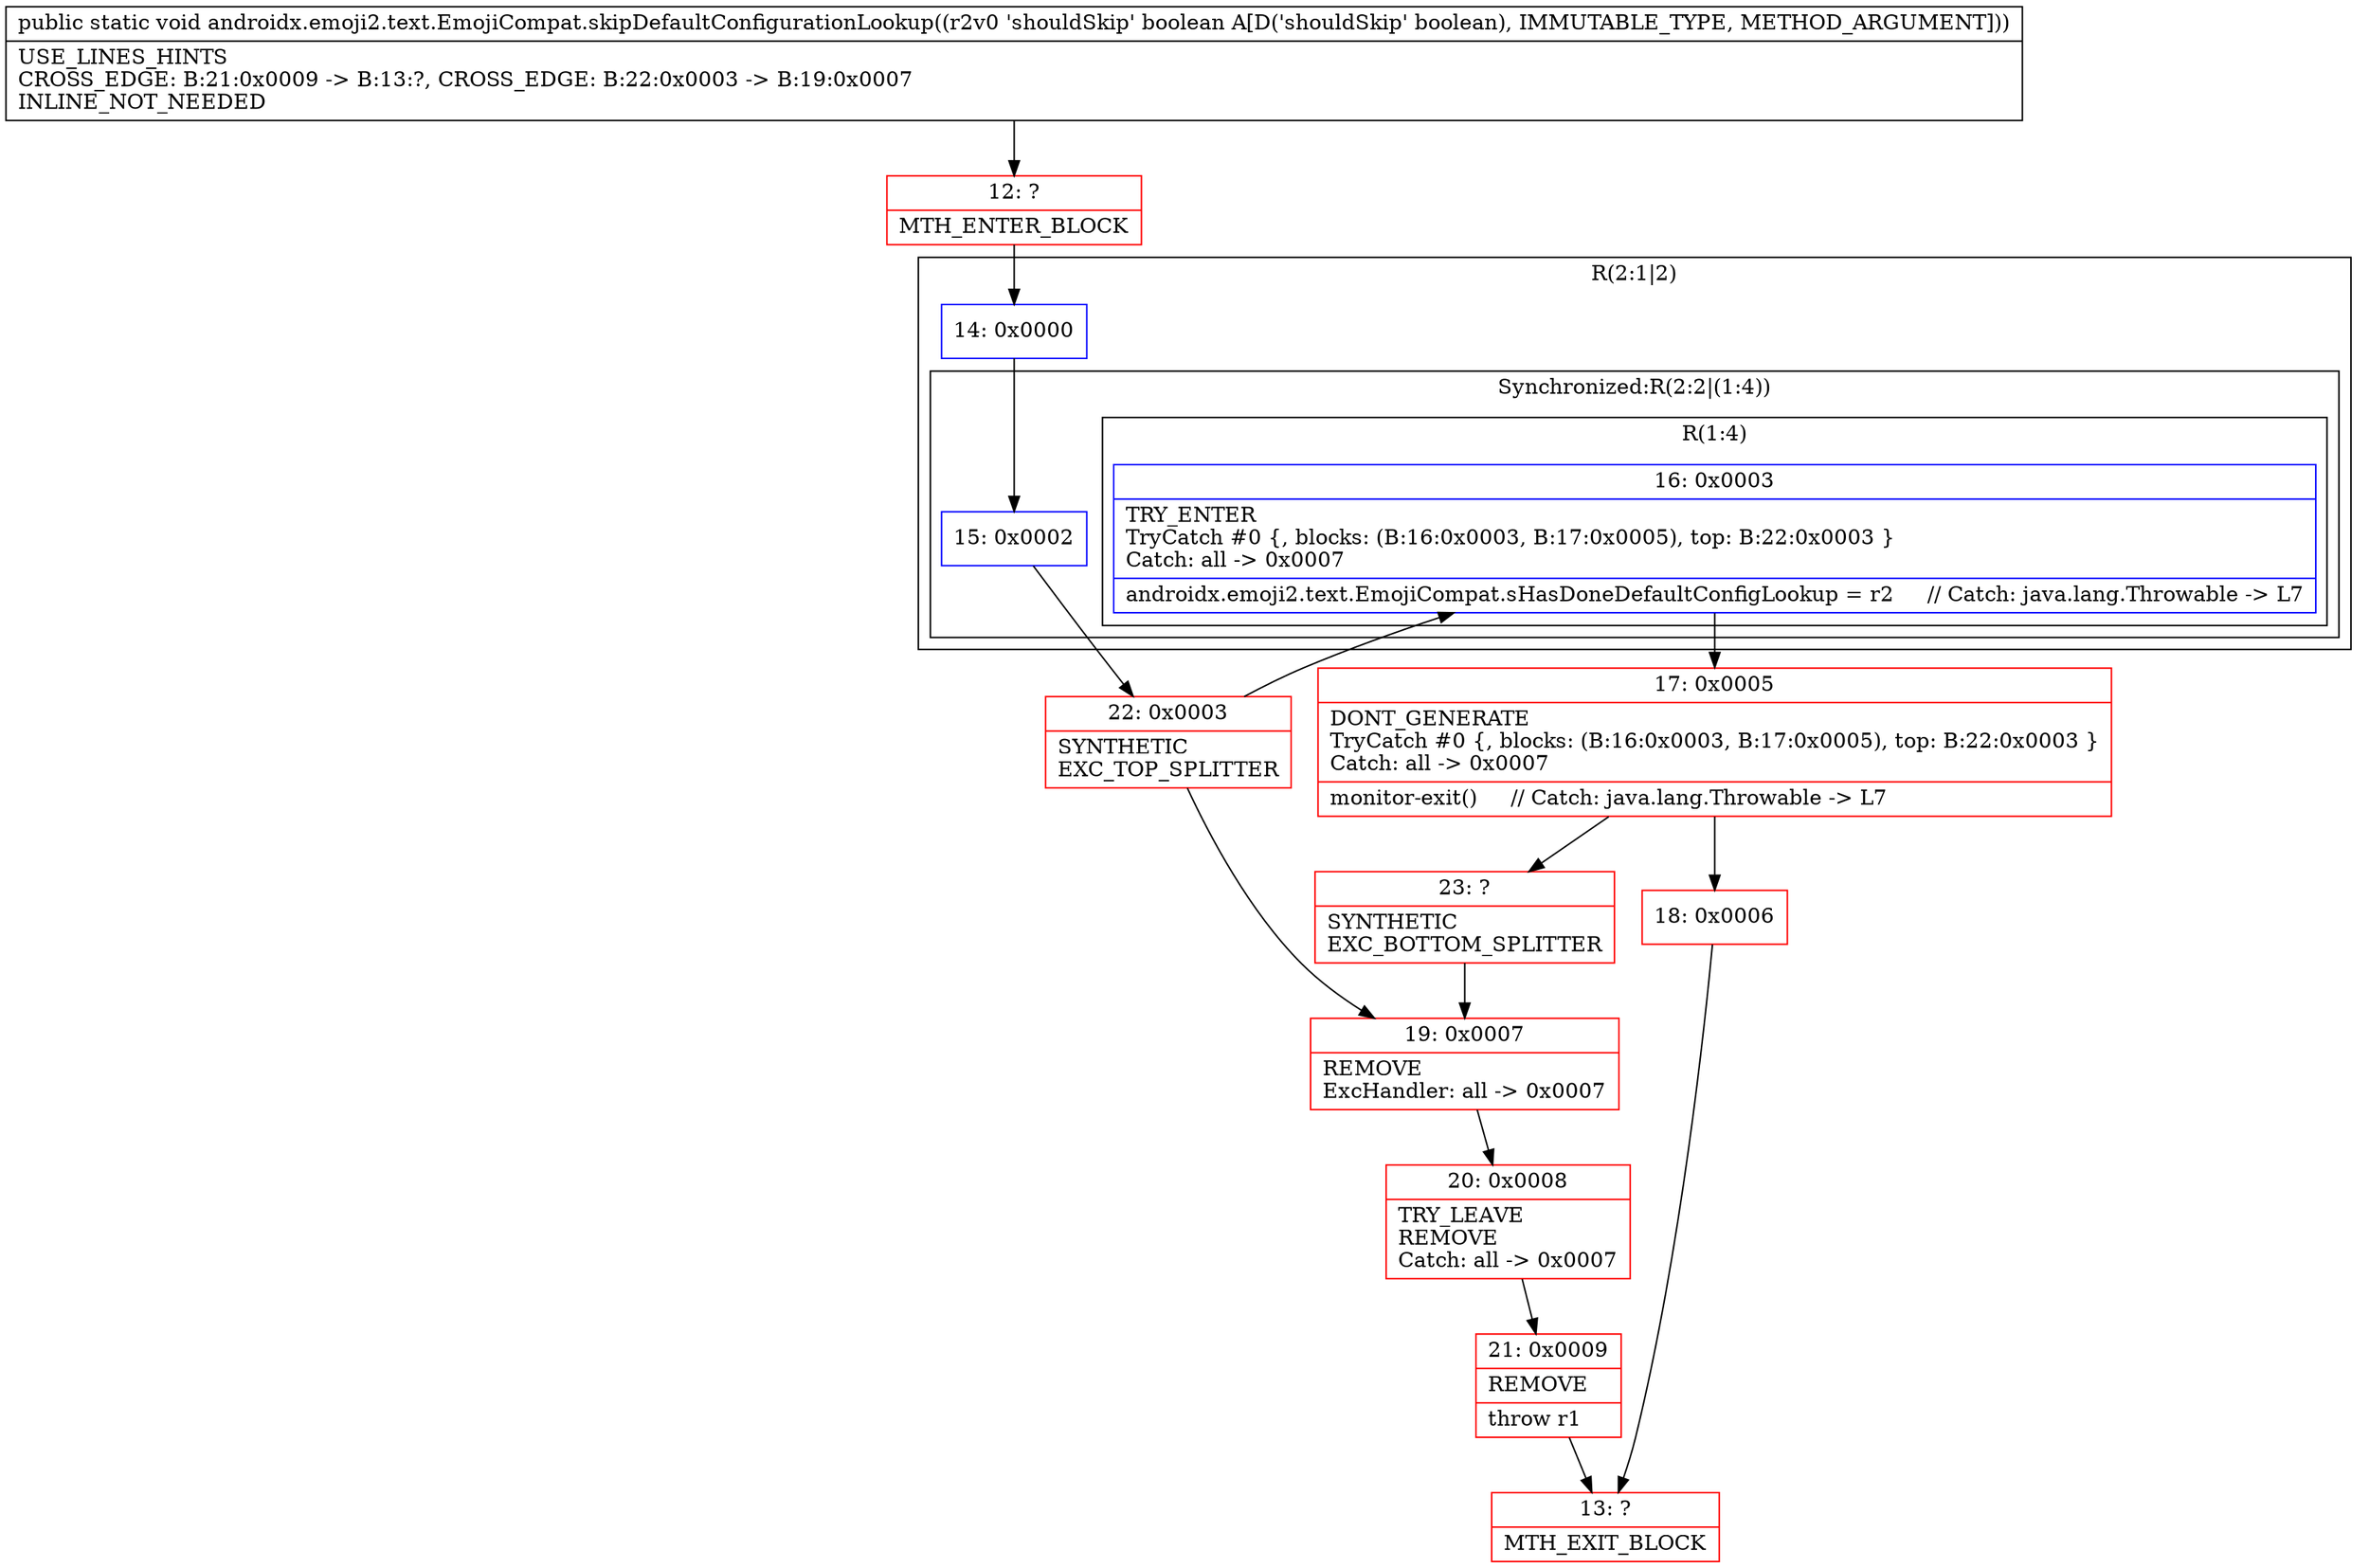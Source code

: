 digraph "CFG forandroidx.emoji2.text.EmojiCompat.skipDefaultConfigurationLookup(Z)V" {
subgraph cluster_Region_1400536910 {
label = "R(2:1|2)";
node [shape=record,color=blue];
Node_14 [shape=record,label="{14\:\ 0x0000}"];
subgraph cluster_SynchronizedRegion_324166567 {
label = "Synchronized:R(2:2|(1:4))";
node [shape=record,color=blue];
Node_15 [shape=record,label="{15\:\ 0x0002}"];
subgraph cluster_Region_1612956824 {
label = "R(1:4)";
node [shape=record,color=blue];
Node_16 [shape=record,label="{16\:\ 0x0003|TRY_ENTER\lTryCatch #0 \{, blocks: (B:16:0x0003, B:17:0x0005), top: B:22:0x0003 \}\lCatch: all \-\> 0x0007\l|androidx.emoji2.text.EmojiCompat.sHasDoneDefaultConfigLookup = r2     \/\/ Catch: java.lang.Throwable \-\> L7\l}"];
}
}
}
Node_12 [shape=record,color=red,label="{12\:\ ?|MTH_ENTER_BLOCK\l}"];
Node_22 [shape=record,color=red,label="{22\:\ 0x0003|SYNTHETIC\lEXC_TOP_SPLITTER\l}"];
Node_17 [shape=record,color=red,label="{17\:\ 0x0005|DONT_GENERATE\lTryCatch #0 \{, blocks: (B:16:0x0003, B:17:0x0005), top: B:22:0x0003 \}\lCatch: all \-\> 0x0007\l|monitor\-exit()     \/\/ Catch: java.lang.Throwable \-\> L7\l}"];
Node_18 [shape=record,color=red,label="{18\:\ 0x0006}"];
Node_13 [shape=record,color=red,label="{13\:\ ?|MTH_EXIT_BLOCK\l}"];
Node_23 [shape=record,color=red,label="{23\:\ ?|SYNTHETIC\lEXC_BOTTOM_SPLITTER\l}"];
Node_19 [shape=record,color=red,label="{19\:\ 0x0007|REMOVE\lExcHandler: all \-\> 0x0007\l}"];
Node_20 [shape=record,color=red,label="{20\:\ 0x0008|TRY_LEAVE\lREMOVE\lCatch: all \-\> 0x0007\l}"];
Node_21 [shape=record,color=red,label="{21\:\ 0x0009|REMOVE\l|throw r1\l}"];
MethodNode[shape=record,label="{public static void androidx.emoji2.text.EmojiCompat.skipDefaultConfigurationLookup((r2v0 'shouldSkip' boolean A[D('shouldSkip' boolean), IMMUTABLE_TYPE, METHOD_ARGUMENT]))  | USE_LINES_HINTS\lCROSS_EDGE: B:21:0x0009 \-\> B:13:?, CROSS_EDGE: B:22:0x0003 \-\> B:19:0x0007\lINLINE_NOT_NEEDED\l}"];
MethodNode -> Node_12;Node_14 -> Node_15;
Node_15 -> Node_22;
Node_16 -> Node_17;
Node_12 -> Node_14;
Node_22 -> Node_16;
Node_22 -> Node_19;
Node_17 -> Node_18;
Node_17 -> Node_23;
Node_18 -> Node_13;
Node_23 -> Node_19;
Node_19 -> Node_20;
Node_20 -> Node_21;
Node_21 -> Node_13;
}

